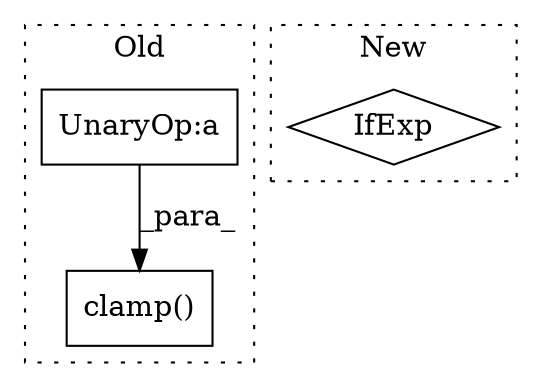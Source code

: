 digraph G {
subgraph cluster0 {
1 [label="clamp()" a="75" s="2064,2110" l="13,1" shape="box"];
3 [label="UnaryOp:a" a="61" s="2077" l="16" shape="box"];
label = "Old";
style="dotted";
}
subgraph cluster1 {
2 [label="IfExp" a="51" s="2187,2209" l="4,6" shape="diamond"];
label = "New";
style="dotted";
}
3 -> 1 [label="_para_"];
}